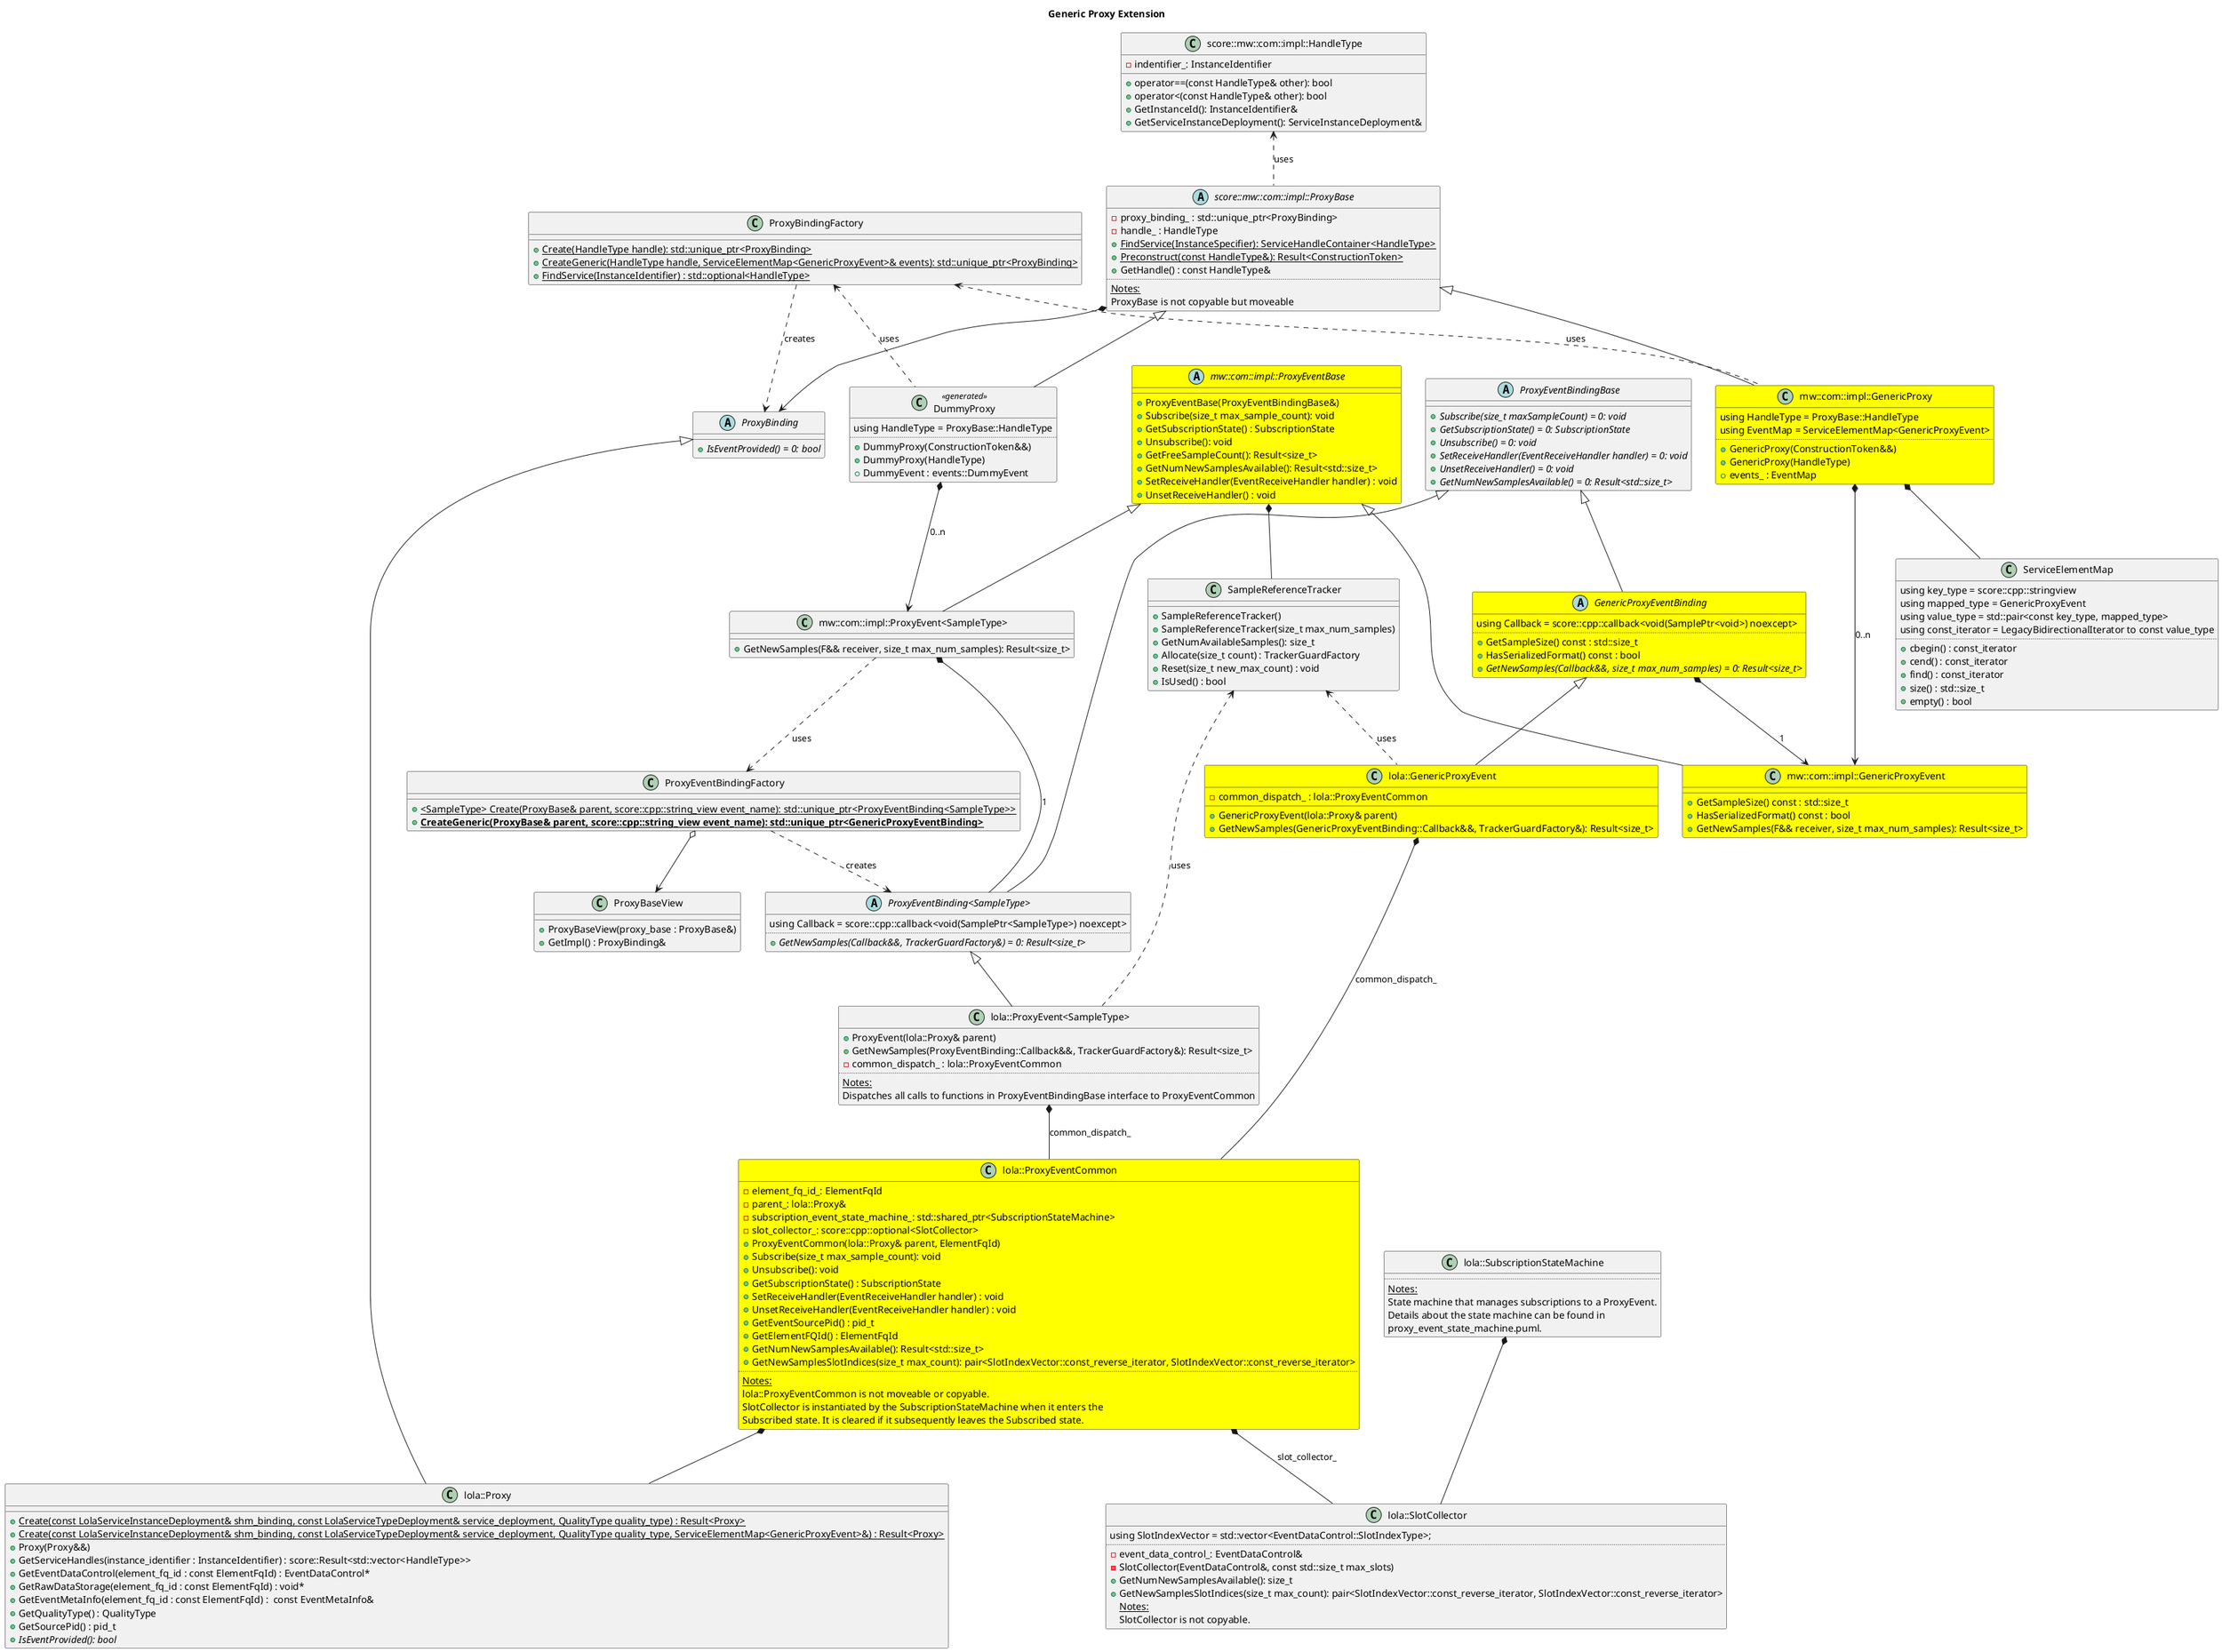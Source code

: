 @startuml generic_proxy_model
title "Generic Proxy Extension"

class "score::mw::com::impl::HandleType" {
  -indentifier_: InstanceIdentifier
  +operator==(const HandleType& other): bool
  +operator<(const HandleType& other): bool
  +GetInstanceId(): InstanceIdentifier&
  +GetServiceInstanceDeployment(): ServiceInstanceDeployment&
}

class "ProxyBindingFactory" {
  +{static} Create(HandleType handle): std::unique_ptr<ProxyBinding>
  +{static} CreateGeneric(HandleType handle, ServiceElementMap<GenericProxyEvent>& events): std::unique_ptr<ProxyBinding>
  +{static} FindService(InstanceIdentifier) : std::optional<HandleType>
}

abstract class "score::mw::com::impl::ProxyBase" {
  -proxy_binding_ : std::unique_ptr<ProxyBinding>
  -handle_ : HandleType
  +{static} FindService(InstanceSpecifier): ServiceHandleContainer<HandleType>
  +{static} Preconstruct(const HandleType&): Result<ConstructionToken>
  +GetHandle() : const HandleType&
  ..
  <u>Notes:</u>
  ProxyBase is not copyable but moveable
}

abstract class "ProxyBinding" {
  +{abstract} IsEventProvided() = 0: bool
}

class "mw::com::impl::GenericProxy" #yellow {
  using HandleType = ProxyBase::HandleType
  using EventMap = ServiceElementMap<GenericProxyEvent>
  ..
  +GenericProxy(ConstructionToken&&)
  +GenericProxy(HandleType)
  +events_ : EventMap
}

class "lola::Proxy" {
  +{static} Create(const LolaServiceInstanceDeployment& shm_binding, const LolaServiceTypeDeployment& service_deployment, QualityType quality_type) : Result<Proxy>
  +{static} Create(const LolaServiceInstanceDeployment& shm_binding, const LolaServiceTypeDeployment& service_deployment, QualityType quality_type, ServiceElementMap<GenericProxyEvent>&) : Result<Proxy>
  +Proxy(Proxy&&)
  +GetServiceHandles(instance_identifier : InstanceIdentifier) : score::Result<std::vector<HandleType>>
  +GetEventDataControl(element_fq_id : const ElementFqId) : EventDataControl*
  +GetRawDataStorage(element_fq_id : const ElementFqId) : void*
  +GetEventMetaInfo(element_fq_id : const ElementFqId) :  const EventMetaInfo&
  +GetQualityType() : QualityType
  +GetSourcePid() : pid_t
  +{abstract} IsEventProvided(): bool
}

class "mw::com::impl::ProxyEvent<SampleType>" {
  +GetNewSamples(F&& receiver, size_t max_num_samples): Result<size_t>
}

abstract class "ProxyEventBindingBase" {
  +{abstract} Subscribe(size_t maxSampleCount) = 0: void
  +{abstract} GetSubscriptionState() = 0: SubscriptionState
  +{abstract} Unsubscribe() = 0: void
  +{abstract} SetReceiveHandler(EventReceiveHandler handler) = 0: void
  +{abstract} UnsetReceiveHandler() = 0: void
  +{abstract} GetNumNewSamplesAvailable() = 0: Result<std::size_t>
}

abstract class "ProxyEventBinding<SampleType>" {
  using Callback = score::cpp::callback<void(SamplePtr<SampleType>) noexcept>
  ..
  +{abstract} GetNewSamples(Callback&&, TrackerGuardFactory&) = 0: Result<size_t>
}

class "SampleReferenceTracker" {
  +SampleReferenceTracker()
  +SampleReferenceTracker(size_t max_num_samples)
  +GetNumAvailableSamples(): size_t
  +Allocate(size_t count) : TrackerGuardFactory
  +Reset(size_t new_max_count) : void
  +IsUsed() : bool
}

class "lola::ProxyEvent<SampleType>" {
  +ProxyEvent(lola::Proxy& parent)
  +GetNewSamples(ProxyEventBinding::Callback&&, TrackerGuardFactory&): Result<size_t>
  -common_dispatch_ : lola::ProxyEventCommon
  ..
  <u>Notes:</u>
  Dispatches all calls to functions in ProxyEventBindingBase interface to ProxyEventCommon
}

class "ProxyEventBindingFactory" {
  +{static}<SampleType> Create(ProxyBase& parent, score::cpp::string_view event_name): std::unique_ptr<ProxyEventBinding<SampleType>>
  +{static} <b>CreateGeneric(ProxyBase& parent, score::cpp::string_view event_name): std::unique_ptr<GenericProxyEventBinding></b>
}

class "lola::SubscriptionStateMachine" {
  ..
  <u>Notes:</u>
  State machine that manages subscriptions to a ProxyEvent.
  Details about the state machine can be found in
  proxy_event_state_machine.puml.
}

class "ProxyBaseView" {
  +ProxyBaseView(proxy_base : ProxyBase&)
  +GetImpl() : ProxyBinding&
}

class "lola::SlotCollector" {
  using SlotIndexVector = std::vector<EventDataControl::SlotIndexType>;
  ..
  -event_data_control_: EventDataControl&
  -SlotCollector(EventDataControl&, const std::size_t max_slots)
  +GetNumNewSamplesAvailable(): size_t
  +GetNewSamplesSlotIndices(size_t max_count): pair<SlotIndexVector::const_reverse_iterator, SlotIndexVector::const_reverse_iterator>
  <u>Notes:</u>
  SlotCollector is not copyable.
}

class "DummyProxy" <<generated>>  {
  using HandleType = ProxyBase::HandleType
  ..
  +DummyProxy(ConstructionToken&&)
  +DummyProxy(HandleType)
  +DummyEvent : events::DummyEvent
}

abstract class "mw::com::impl::ProxyEventBase" #yellow {
  +ProxyEventBase(ProxyEventBindingBase&)
  +Subscribe(size_t max_sample_count): void
  +GetSubscriptionState() : SubscriptionState
  +Unsubscribe(): void
  +GetFreeSampleCount(): Result<size_t>
  +GetNumNewSamplesAvailable(): Result<std::size_t>
  +SetReceiveHandler(EventReceiveHandler handler) : void
  +UnsetReceiveHandler() : void
}

class "mw::com::impl::GenericProxyEvent" #yellow {
  +GetSampleSize() const : std::size_t
  +HasSerializedFormat() const : bool
  +GetNewSamples(F&& receiver, size_t max_num_samples): Result<size_t>
}

abstract class "GenericProxyEventBinding" #yellow {
  using Callback = score::cpp::callback<void(SamplePtr<void>) noexcept>
  ..
  +GetSampleSize() const : std::size_t
  +HasSerializedFormat() const : bool
  +{abstract} GetNewSamples(Callback&&, size_t max_num_samples) = 0: Result<size_t>
}

class "lola::ProxyEventCommon" #yellow {
  -element_fq_id_: ElementFqId
  -parent_: lola::Proxy&
  -subscription_event_state_machine_: std::shared_ptr<SubscriptionStateMachine>
  -slot_collector_: score::cpp::optional<SlotCollector>
  +ProxyEventCommon(lola::Proxy& parent, ElementFqId)
  +Subscribe(size_t max_sample_count): void
  +Unsubscribe(): void
  +GetSubscriptionState() : SubscriptionState
  +SetReceiveHandler(EventReceiveHandler handler) : void
  +UnsetReceiveHandler(EventReceiveHandler handler) : void
  +GetEventSourcePid() : pid_t
  +GetElementFQId() : ElementFqId
  +GetNumNewSamplesAvailable(): Result<std::size_t>
  +GetNewSamplesSlotIndices(size_t max_count): pair<SlotIndexVector::const_reverse_iterator, SlotIndexVector::const_reverse_iterator>
  ..
  <u>Notes:</u>
  lola::ProxyEventCommon is not moveable or copyable.
  SlotCollector is instantiated by the SubscriptionStateMachine when it enters the 
  Subscribed state. It is cleared if it subsequently leaves the Subscribed state.
}

class "lola::GenericProxyEvent" #yellow {
  +GenericProxyEvent(lola::Proxy& parent)
  +GetNewSamples(GenericProxyEventBinding::Callback&&, TrackerGuardFactory&): Result<size_t>
  -common_dispatch_ : lola::ProxyEventCommon
}

class "ServiceElementMap" {
  using key_type = score::cpp::stringview
  using mapped_type = GenericProxyEvent
  using value_type = std::pair<const key_type, mapped_type>
  using const_iterator = LegacyBidirectionalIterator to const value_type
  ..
  +cbegin() : const_iterator
  +cend() : const_iterator
  +find() : const_iterator
  +size() : std::size_t
  +empty() : bool
}

' Relationships
"score::mw::com::impl::HandleType" <.. "score::mw::com::impl::ProxyBase" : uses

"score::mw::com::impl::ProxyBase" *--> "ProxyBinding"
"score::mw::com::impl::ProxyBase" <|-- "DummyProxy"
"score::mw::com::impl::ProxyBase" <|-- "mw::com::impl::GenericProxy"
"mw::com::impl::GenericProxy" *-- "ServiceElementMap"
"ProxyBindingFactory" ..> "ProxyBinding" : creates
"ProxyBinding" <|-- "lola::Proxy"
"lola::ProxyEventCommon" *-- "lola::Proxy"
"ProxyBindingFactory" <.. "mw::com::impl::GenericProxy" : uses
"ProxyBindingFactory" <.. "DummyProxy" : uses
"DummyProxy" *--> "mw::com::impl::ProxyEvent<SampleType>" : "0..n"
"mw::com::impl::GenericProxy" *--> "mw::com::impl::GenericProxyEvent" : "0..n"
"mw::com::impl::ProxyEventBase" *-- "SampleReferenceTracker"
"mw::com::impl::ProxyEventBase" <|-- "mw::com::impl::ProxyEvent<SampleType>"
"mw::com::impl::ProxyEventBase" <|-- "mw::com::impl::GenericProxyEvent"
"SampleReferenceTracker" <.. "lola::ProxyEvent<SampleType>" : uses
"SampleReferenceTracker" <.. "lola::GenericProxyEvent" : uses
"GenericProxyEventBinding" *--> "mw::com::impl::GenericProxyEvent" : "1"
"ProxyEventBindingFactory" o--> "ProxyBaseView"
"ProxyEventBindingFactory" ..> "ProxyEventBinding<SampleType>" : creates
"mw::com::impl::ProxyEvent<SampleType>" ..> "ProxyEventBindingFactory" : uses
"ProxyEventBinding<SampleType>" --* "mw::com::impl::ProxyEvent<SampleType>" : "1"

"GenericProxyEventBinding" <|-- "lola::GenericProxyEvent"

"ProxyEventBindingBase" <|-- "ProxyEventBinding<SampleType>"
"ProxyEventBindingBase" <|-- "GenericProxyEventBinding"
"ProxyEventBinding<SampleType>" <|-- "lola::ProxyEvent<SampleType>"

"lola::ProxyEvent<SampleType>" *-- "lola::ProxyEventCommon" : common_dispatch_
"lola::GenericProxyEvent" *-- "lola::ProxyEventCommon" : common_dispatch_

"lola::SubscriptionStateMachine" *-- "lola::SlotCollector"

"lola::ProxyEventCommon" *-- "lola::SlotCollector" : slot_collector_

@enduml